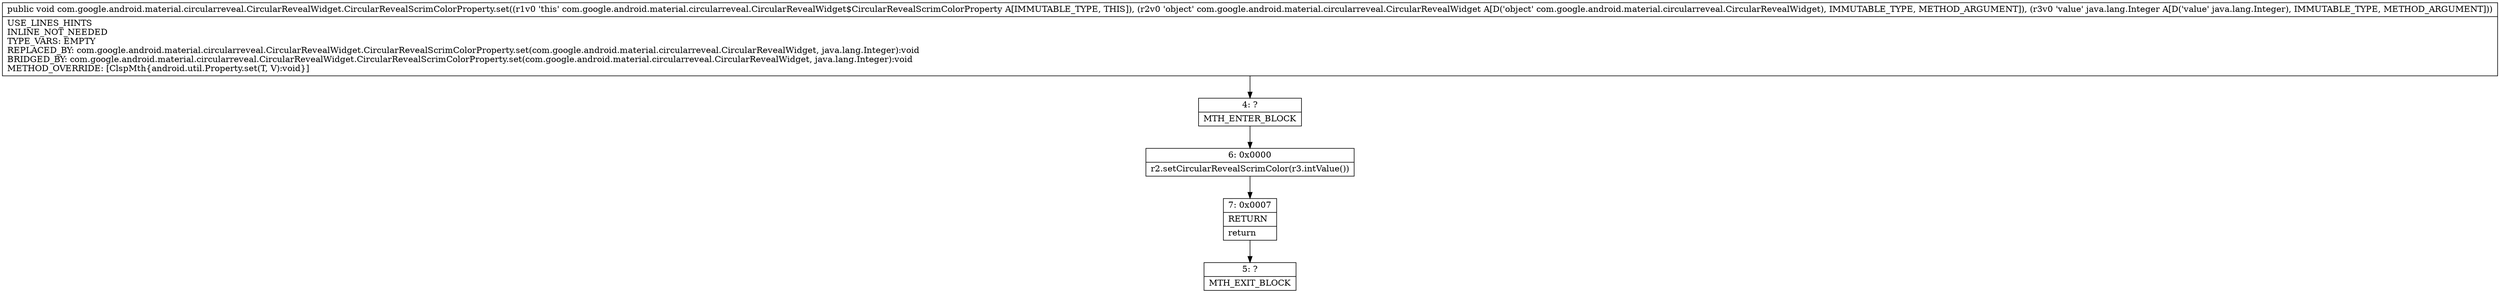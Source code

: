 digraph "CFG forcom.google.android.material.circularreveal.CircularRevealWidget.CircularRevealScrimColorProperty.set(Lcom\/google\/android\/material\/circularreveal\/CircularRevealWidget;Ljava\/lang\/Integer;)V" {
Node_4 [shape=record,label="{4\:\ ?|MTH_ENTER_BLOCK\l}"];
Node_6 [shape=record,label="{6\:\ 0x0000|r2.setCircularRevealScrimColor(r3.intValue())\l}"];
Node_7 [shape=record,label="{7\:\ 0x0007|RETURN\l|return\l}"];
Node_5 [shape=record,label="{5\:\ ?|MTH_EXIT_BLOCK\l}"];
MethodNode[shape=record,label="{public void com.google.android.material.circularreveal.CircularRevealWidget.CircularRevealScrimColorProperty.set((r1v0 'this' com.google.android.material.circularreveal.CircularRevealWidget$CircularRevealScrimColorProperty A[IMMUTABLE_TYPE, THIS]), (r2v0 'object' com.google.android.material.circularreveal.CircularRevealWidget A[D('object' com.google.android.material.circularreveal.CircularRevealWidget), IMMUTABLE_TYPE, METHOD_ARGUMENT]), (r3v0 'value' java.lang.Integer A[D('value' java.lang.Integer), IMMUTABLE_TYPE, METHOD_ARGUMENT]))  | USE_LINES_HINTS\lINLINE_NOT_NEEDED\lTYPE_VARS: EMPTY\lREPLACED_BY: com.google.android.material.circularreveal.CircularRevealWidget.CircularRevealScrimColorProperty.set(com.google.android.material.circularreveal.CircularRevealWidget, java.lang.Integer):void\lBRIDGED_BY: com.google.android.material.circularreveal.CircularRevealWidget.CircularRevealScrimColorProperty.set(com.google.android.material.circularreveal.CircularRevealWidget, java.lang.Integer):void\lMETHOD_OVERRIDE: [ClspMth\{android.util.Property.set(T, V):void\}]\l}"];
MethodNode -> Node_4;Node_4 -> Node_6;
Node_6 -> Node_7;
Node_7 -> Node_5;
}

